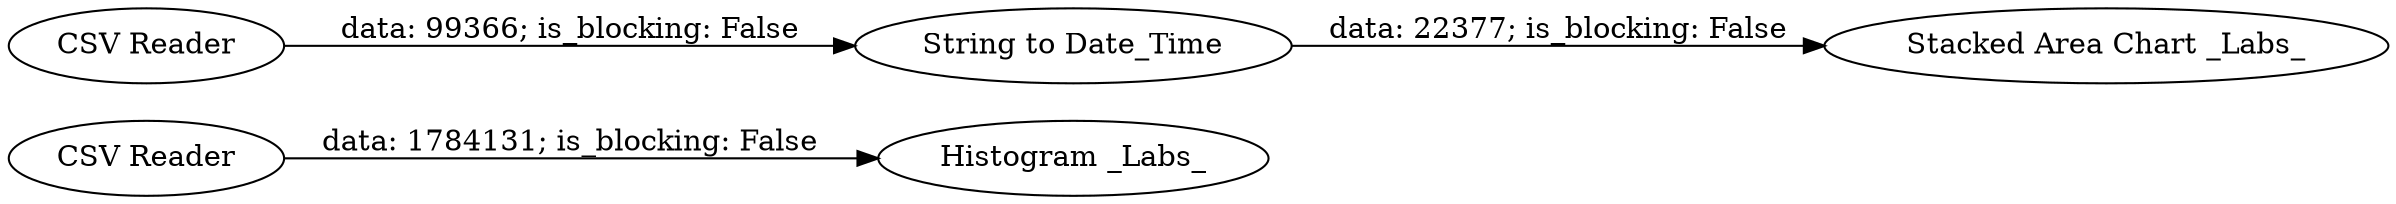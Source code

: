 digraph {
	"-833549607432949556_2" [label="Histogram _Labs_"]
	"-833549607432949556_4" [label="Stacked Area Chart _Labs_"]
	"-833549607432949556_5" [label="CSV Reader"]
	"-833549607432949556_3" [label="String to Date_Time"]
	"-833549607432949556_1" [label="CSV Reader"]
	"-833549607432949556_5" -> "-833549607432949556_3" [label="data: 99366; is_blocking: False"]
	"-833549607432949556_1" -> "-833549607432949556_2" [label="data: 1784131; is_blocking: False"]
	"-833549607432949556_3" -> "-833549607432949556_4" [label="data: 22377; is_blocking: False"]
	rankdir=LR
}
